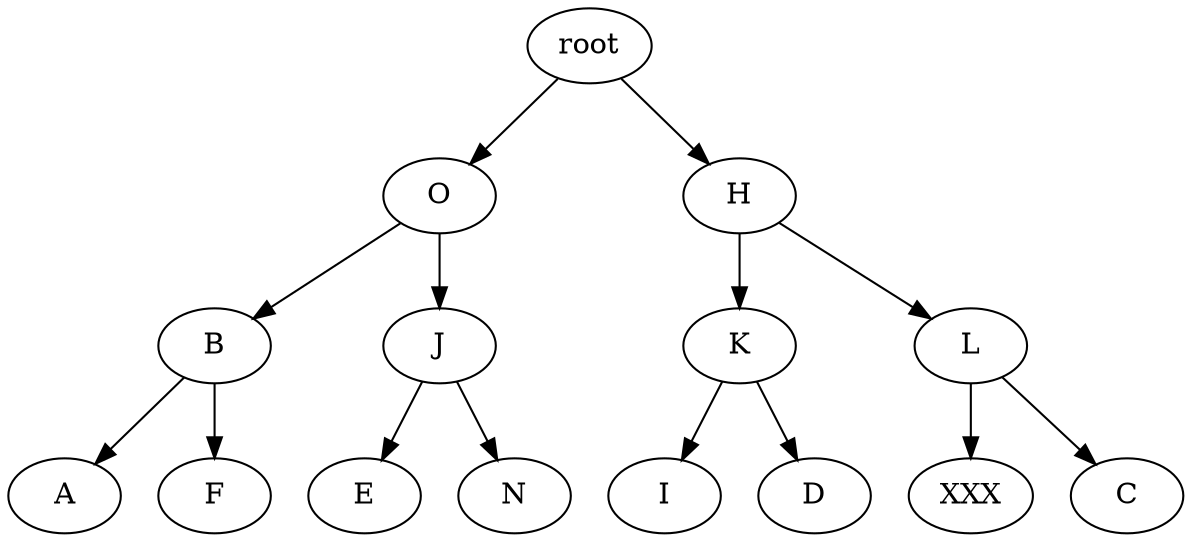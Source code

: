 digraph G {
	0 [label=root]
	1 [label=O]
	0 -> 1
	2 [label=H]
	0 -> 2
	3 [label=B]
	1 -> 3
	4 [label=J]
	1 -> 4
	5 [label=K]
	2 -> 5
	6 [label=L]
	2 -> 6
	7 [label=A]
	3 -> 7
	8 [label=F]
	3 -> 8
	9 [label=E]
	4 -> 9
	10 [label=N]
	4 -> 10
	11 [label=I]
	5 -> 11
	12 [label=D]
	5 -> 12
	13 [label=XXX]
	6 -> 13
	14 [label=C]
	6 -> 14
}
